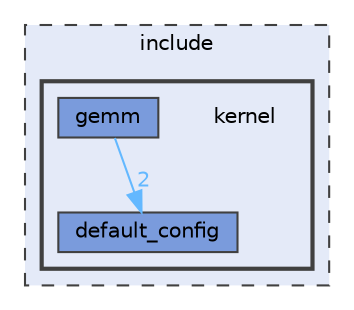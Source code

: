 digraph "include/kernel"
{
 // LATEX_PDF_SIZE
  bgcolor="transparent";
  edge [fontname=Helvetica,fontsize=10,labelfontname=Helvetica,labelfontsize=10];
  node [fontname=Helvetica,fontsize=10,shape=box,height=0.2,width=0.4];
  compound=true
  subgraph clusterdir_d44c64559bbebec7f509842c48db8b23 {
    graph [ bgcolor="#e4eaf8", pencolor="grey25", label="include", fontname=Helvetica,fontsize=10 style="filled,dashed", URL="dir_d44c64559bbebec7f509842c48db8b23.html",tooltip=""]
  subgraph clusterdir_2ae24886e77657f82343b4b0154efdc1 {
    graph [ bgcolor="#e4eaf8", pencolor="grey25", label="", fontname=Helvetica,fontsize=10 style="filled,bold", URL="dir_2ae24886e77657f82343b4b0154efdc1.html",tooltip=""]
    dir_2ae24886e77657f82343b4b0154efdc1 [shape=plaintext, label="kernel"];
  dir_9166f032870aa3325641edf85c01ecba [label="default_config", fillcolor="#7a9bdc", color="grey25", style="filled", URL="dir_9166f032870aa3325641edf85c01ecba.html",tooltip=""];
  dir_4f4af31cddd7a3f325e12f9dac348f44 [label="gemm", fillcolor="#7a9bdc", color="grey25", style="filled", URL="dir_4f4af31cddd7a3f325e12f9dac348f44.html",tooltip=""];
  }
  }
  dir_4f4af31cddd7a3f325e12f9dac348f44->dir_9166f032870aa3325641edf85c01ecba [headlabel="2", labeldistance=1.5 headhref="dir_000023_000015.html" color="steelblue1" fontcolor="steelblue1"];
}
